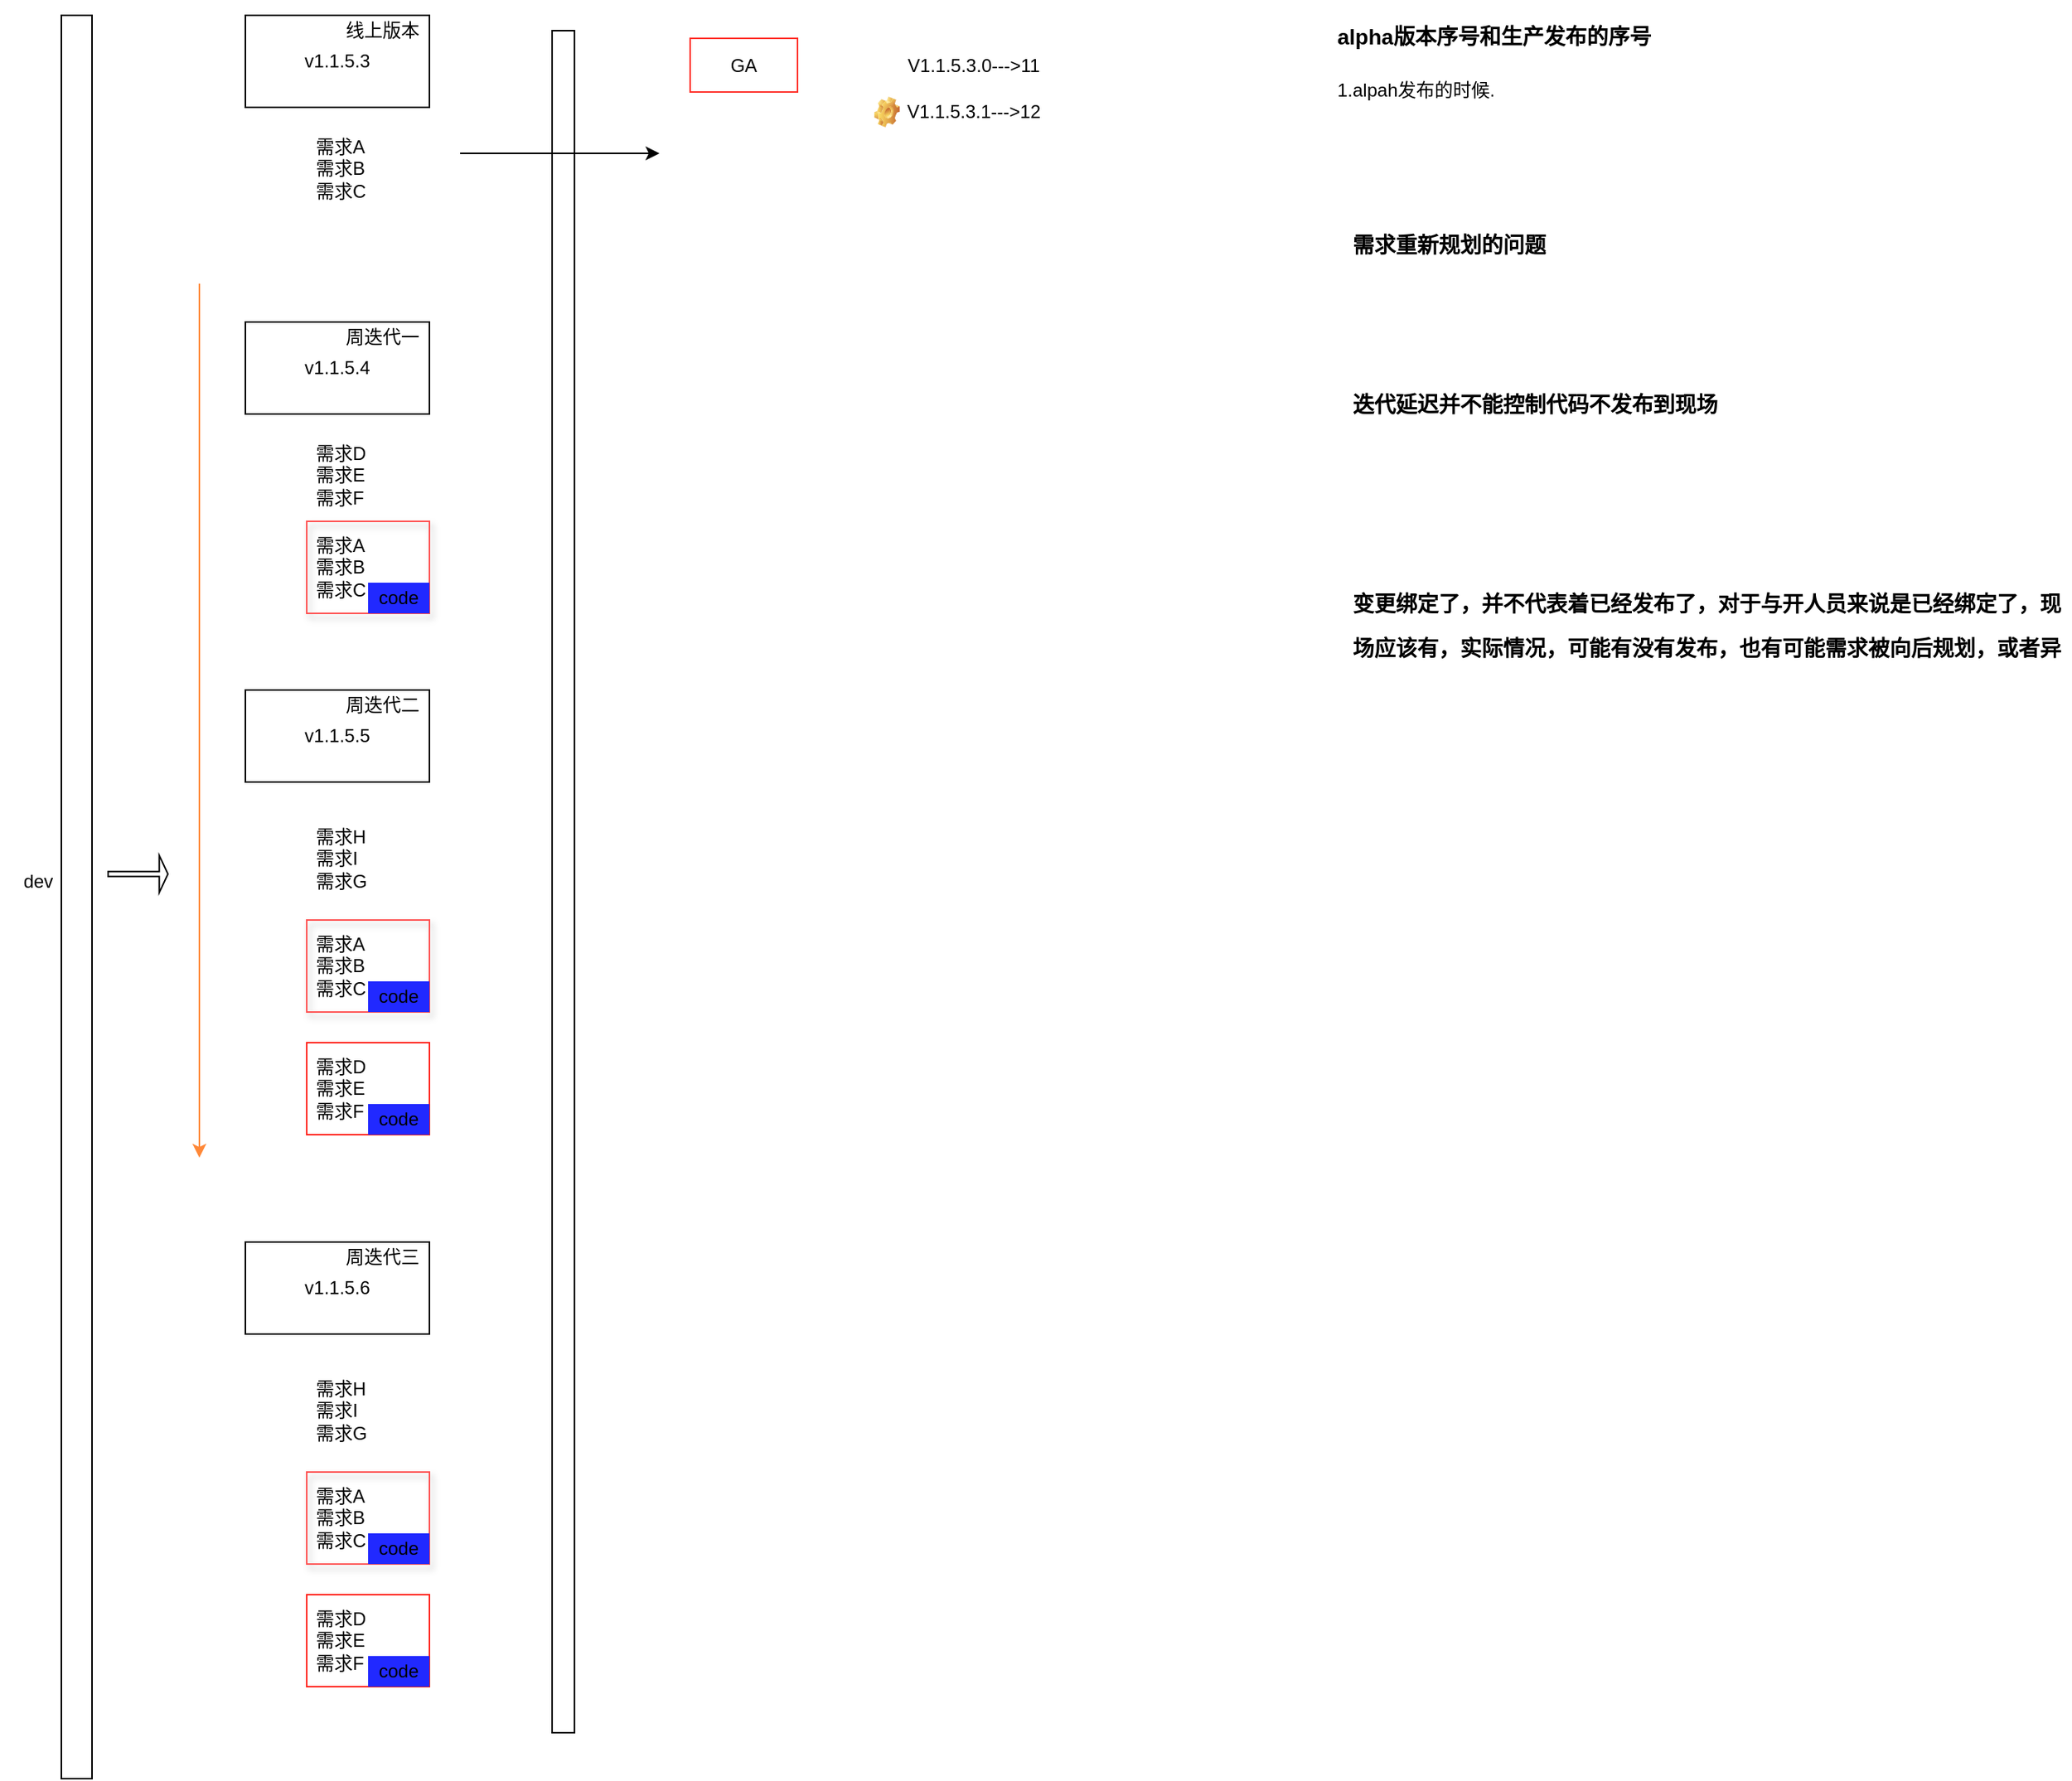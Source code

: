 <mxfile version="25.0.3">
  <diagram name="第 1 页" id="zGUjybOHjXsECZjbAu67">
    <mxGraphModel dx="1960" dy="975" grid="1" gridSize="10" guides="1" tooltips="1" connect="1" arrows="1" fold="1" page="1" pageScale="1" pageWidth="827" pageHeight="1169" math="0" shadow="0">
      <root>
        <mxCell id="0" />
        <mxCell id="1" parent="0" />
        <mxCell id="fipRC0NaJgUNX1WB6Vy9-1" value="" style="rounded=0;whiteSpace=wrap;html=1;" vertex="1" parent="1">
          <mxGeometry x="40" y="30" width="20" height="1150" as="geometry" />
        </mxCell>
        <mxCell id="fipRC0NaJgUNX1WB6Vy9-2" value="dev" style="text;html=1;align=center;verticalAlign=middle;whiteSpace=wrap;rounded=0;" vertex="1" parent="1">
          <mxGeometry y="580" width="50" height="30" as="geometry" />
        </mxCell>
        <mxCell id="fipRC0NaJgUNX1WB6Vy9-3" value="" style="shape=flexArrow;endArrow=classic;html=1;rounded=0;width=3.333;endSize=1.558;" edge="1" parent="1">
          <mxGeometry width="50" height="50" relative="1" as="geometry">
            <mxPoint x="70" y="590" as="sourcePoint" />
            <mxPoint x="110" y="590" as="targetPoint" />
          </mxGeometry>
        </mxCell>
        <mxCell id="fipRC0NaJgUNX1WB6Vy9-4" value="v1.1.5.3" style="rounded=0;whiteSpace=wrap;html=1;" vertex="1" parent="1">
          <mxGeometry x="160" y="30" width="120" height="60" as="geometry" />
        </mxCell>
        <mxCell id="fipRC0NaJgUNX1WB6Vy9-5" value="v1.1.5.4" style="rounded=0;whiteSpace=wrap;html=1;" vertex="1" parent="1">
          <mxGeometry x="160" y="230" width="120" height="60" as="geometry" />
        </mxCell>
        <mxCell id="fipRC0NaJgUNX1WB6Vy9-6" value="v1.1.5.5" style="rounded=0;whiteSpace=wrap;html=1;" vertex="1" parent="1">
          <mxGeometry x="160" y="470" width="120" height="60" as="geometry" />
        </mxCell>
        <mxCell id="fipRC0NaJgUNX1WB6Vy9-8" value="线上版本" style="text;html=1;align=center;verticalAlign=middle;whiteSpace=wrap;rounded=0;" vertex="1" parent="1">
          <mxGeometry x="219" y="30" width="61" height="20" as="geometry" />
        </mxCell>
        <mxCell id="fipRC0NaJgUNX1WB6Vy9-9" value="周迭代一" style="text;html=1;align=center;verticalAlign=middle;whiteSpace=wrap;rounded=0;" vertex="1" parent="1">
          <mxGeometry x="219" y="230" width="61" height="20" as="geometry" />
        </mxCell>
        <mxCell id="fipRC0NaJgUNX1WB6Vy9-10" value="周迭代二" style="text;html=1;align=center;verticalAlign=middle;whiteSpace=wrap;rounded=0;" vertex="1" parent="1">
          <mxGeometry x="219" y="470" width="61" height="20" as="geometry" />
        </mxCell>
        <mxCell id="fipRC0NaJgUNX1WB6Vy9-11" value="" style="rounded=0;whiteSpace=wrap;html=1;" vertex="1" parent="1">
          <mxGeometry x="360" y="40" width="14.58" height="1110" as="geometry" />
        </mxCell>
        <mxCell id="fipRC0NaJgUNX1WB6Vy9-13" value="需求A&lt;div&gt;需求B&lt;/div&gt;&lt;div&gt;需求C&lt;/div&gt;" style="text;strokeColor=none;fillColor=none;align=left;verticalAlign=middle;spacingLeft=4;spacingRight=4;overflow=hidden;points=[[0,0.5],[1,0.5]];portConstraint=eastwest;rotatable=0;whiteSpace=wrap;html=1;" vertex="1" parent="1">
          <mxGeometry x="200" y="100" width="80" height="60" as="geometry" />
        </mxCell>
        <mxCell id="fipRC0NaJgUNX1WB6Vy9-14" value="" style="endArrow=classic;html=1;rounded=0;" edge="1" parent="1">
          <mxGeometry width="50" height="50" relative="1" as="geometry">
            <mxPoint x="300" y="120" as="sourcePoint" />
            <mxPoint x="430" y="120" as="targetPoint" />
          </mxGeometry>
        </mxCell>
        <mxCell id="fipRC0NaJgUNX1WB6Vy9-16" value="GA" style="text;html=1;align=center;verticalAlign=middle;whiteSpace=wrap;rounded=0;shadow=0;strokeColor=#FF322B;" vertex="1" parent="1">
          <mxGeometry x="450" y="45" width="70" height="35" as="geometry" />
        </mxCell>
        <mxCell id="fipRC0NaJgUNX1WB6Vy9-19" value="V1.1.5.3.0---&amp;gt;11" style="text;html=1;align=center;verticalAlign=middle;whiteSpace=wrap;rounded=0;" vertex="1" parent="1">
          <mxGeometry x="540" y="48" width="190" height="30" as="geometry" />
        </mxCell>
        <mxCell id="fipRC0NaJgUNX1WB6Vy9-20" value="需求D&lt;div&gt;需求E&lt;/div&gt;&lt;div&gt;需求F&lt;/div&gt;" style="text;strokeColor=none;fillColor=none;align=left;verticalAlign=middle;spacingLeft=4;spacingRight=4;overflow=hidden;points=[[0,0.5],[1,0.5]];portConstraint=eastwest;rotatable=0;whiteSpace=wrap;html=1;" vertex="1" parent="1">
          <mxGeometry x="200" y="300" width="80" height="60" as="geometry" />
        </mxCell>
        <mxCell id="fipRC0NaJgUNX1WB6Vy9-21" value="需求H&lt;br&gt;&lt;div&gt;需求I&lt;/div&gt;&lt;div&gt;&lt;span style=&quot;background-color: initial;&quot;&gt;需求G&lt;/span&gt;&lt;/div&gt;" style="text;strokeColor=none;fillColor=none;align=left;verticalAlign=middle;spacingLeft=4;spacingRight=4;overflow=hidden;points=[[0,0.5],[1,0.5]];portConstraint=eastwest;rotatable=0;whiteSpace=wrap;html=1;" vertex="1" parent="1">
          <mxGeometry x="200" y="550" width="80" height="60" as="geometry" />
        </mxCell>
        <mxCell id="fipRC0NaJgUNX1WB6Vy9-22" value="需求A&lt;div&gt;需求B&lt;/div&gt;&lt;div&gt;需求C&lt;/div&gt;" style="text;strokeColor=#FF5252;fillColor=none;align=left;verticalAlign=middle;spacingLeft=4;spacingRight=4;overflow=hidden;points=[[0,0.5],[1,0.5]];portConstraint=eastwest;rotatable=0;whiteSpace=wrap;html=1;shadow=1;" vertex="1" parent="1">
          <mxGeometry x="200" y="360" width="80" height="60" as="geometry" />
        </mxCell>
        <mxCell id="fipRC0NaJgUNX1WB6Vy9-26" value="" style="endArrow=classic;html=1;rounded=0;fillColor=#FF4530;strokeColor=#FF8838;" edge="1" parent="1">
          <mxGeometry width="50" height="50" relative="1" as="geometry">
            <mxPoint x="130" y="205" as="sourcePoint" />
            <mxPoint x="130" y="775" as="targetPoint" />
          </mxGeometry>
        </mxCell>
        <mxCell id="fipRC0NaJgUNX1WB6Vy9-27" value="需求A&lt;div&gt;需求B&lt;/div&gt;&lt;div&gt;需求C&lt;/div&gt;" style="text;strokeColor=#FF5252;fillColor=none;align=left;verticalAlign=middle;spacingLeft=4;spacingRight=4;overflow=hidden;points=[[0,0.5],[1,0.5]];portConstraint=eastwest;rotatable=0;whiteSpace=wrap;html=1;shadow=1;" vertex="1" parent="1">
          <mxGeometry x="200" y="620" width="80" height="60" as="geometry" />
        </mxCell>
        <mxCell id="fipRC0NaJgUNX1WB6Vy9-28" value="需求D&lt;div&gt;需求E&lt;/div&gt;&lt;div&gt;需求F&lt;/div&gt;" style="text;strokeColor=#FF261F;fillColor=none;align=left;verticalAlign=middle;spacingLeft=4;spacingRight=4;overflow=hidden;points=[[0,0.5],[1,0.5]];portConstraint=eastwest;rotatable=0;whiteSpace=wrap;html=1;" vertex="1" parent="1">
          <mxGeometry x="200" y="700" width="80" height="60" as="geometry" />
        </mxCell>
        <mxCell id="fipRC0NaJgUNX1WB6Vy9-29" value="code" style="text;html=1;align=center;verticalAlign=middle;whiteSpace=wrap;rounded=0;fillColor=#2129FF;color=#000;" vertex="1" parent="1">
          <mxGeometry x="240" y="400" width="40" height="20" as="geometry" />
        </mxCell>
        <mxCell id="fipRC0NaJgUNX1WB6Vy9-30" value="code" style="text;html=1;align=center;verticalAlign=middle;whiteSpace=wrap;rounded=0;fillColor=#2129FF;color=#000;" vertex="1" parent="1">
          <mxGeometry x="240" y="660" width="40" height="20" as="geometry" />
        </mxCell>
        <mxCell id="fipRC0NaJgUNX1WB6Vy9-31" value="code" style="text;html=1;align=center;verticalAlign=middle;whiteSpace=wrap;rounded=0;fillColor=#2129FF;color=#000;" vertex="1" parent="1">
          <mxGeometry x="240" y="740" width="40" height="20" as="geometry" />
        </mxCell>
        <mxCell id="fipRC0NaJgUNX1WB6Vy9-32" value="V1.1.5.3.1---&amp;gt;12" style="text;html=1;align=center;verticalAlign=middle;whiteSpace=wrap;rounded=0;" vertex="1" parent="1">
          <mxGeometry x="540" y="78" width="190" height="30" as="geometry" />
        </mxCell>
        <mxCell id="fipRC0NaJgUNX1WB6Vy9-33" value="" style="shape=image;html=1;verticalLabelPosition=bottom;verticalAlign=top;imageAspect=0;image=img/clipart/Gear_128x128.png" vertex="1" parent="1">
          <mxGeometry x="570" y="83" width="16.67" height="20" as="geometry" />
        </mxCell>
        <mxCell id="fipRC0NaJgUNX1WB6Vy9-34" value="&lt;h1 style=&quot;margin-top: 0px;&quot;&gt;&lt;span style=&quot;font-size: 14px;&quot;&gt;alpha版本序号和生产发布的序号&lt;/span&gt;&lt;/h1&gt;&lt;p&gt;1.alpah发布的时候.&lt;/p&gt;" style="text;html=1;whiteSpace=wrap;overflow=hidden;rounded=0;" vertex="1" parent="1">
          <mxGeometry x="870" y="20" width="320" height="120" as="geometry" />
        </mxCell>
        <mxCell id="fipRC0NaJgUNX1WB6Vy9-42" value="v1.1.5.6" style="rounded=0;whiteSpace=wrap;html=1;" vertex="1" parent="1">
          <mxGeometry x="160" y="830" width="120" height="60" as="geometry" />
        </mxCell>
        <mxCell id="fipRC0NaJgUNX1WB6Vy9-43" value="周迭代三" style="text;html=1;align=center;verticalAlign=middle;whiteSpace=wrap;rounded=0;" vertex="1" parent="1">
          <mxGeometry x="219" y="830" width="61" height="20" as="geometry" />
        </mxCell>
        <mxCell id="fipRC0NaJgUNX1WB6Vy9-44" value="需求H&lt;br&gt;&lt;div&gt;需求I&lt;/div&gt;&lt;div&gt;&lt;span style=&quot;background-color: initial;&quot;&gt;需求G&lt;/span&gt;&lt;/div&gt;" style="text;strokeColor=none;fillColor=none;align=left;verticalAlign=middle;spacingLeft=4;spacingRight=4;overflow=hidden;points=[[0,0.5],[1,0.5]];portConstraint=eastwest;rotatable=0;whiteSpace=wrap;html=1;" vertex="1" parent="1">
          <mxGeometry x="200" y="910" width="80" height="60" as="geometry" />
        </mxCell>
        <mxCell id="fipRC0NaJgUNX1WB6Vy9-45" value="需求A&lt;div&gt;需求B&lt;/div&gt;&lt;div&gt;需求C&lt;/div&gt;" style="text;strokeColor=#FF5252;fillColor=none;align=left;verticalAlign=middle;spacingLeft=4;spacingRight=4;overflow=hidden;points=[[0,0.5],[1,0.5]];portConstraint=eastwest;rotatable=0;whiteSpace=wrap;html=1;shadow=1;" vertex="1" parent="1">
          <mxGeometry x="200" y="980" width="80" height="60" as="geometry" />
        </mxCell>
        <mxCell id="fipRC0NaJgUNX1WB6Vy9-46" value="需求D&lt;div&gt;需求E&lt;/div&gt;&lt;div&gt;需求F&lt;/div&gt;" style="text;strokeColor=#FF261F;fillColor=none;align=left;verticalAlign=middle;spacingLeft=4;spacingRight=4;overflow=hidden;points=[[0,0.5],[1,0.5]];portConstraint=eastwest;rotatable=0;whiteSpace=wrap;html=1;" vertex="1" parent="1">
          <mxGeometry x="200" y="1060" width="80" height="60" as="geometry" />
        </mxCell>
        <mxCell id="fipRC0NaJgUNX1WB6Vy9-47" value="code" style="text;html=1;align=center;verticalAlign=middle;whiteSpace=wrap;rounded=0;fillColor=#2129FF;color=#000;" vertex="1" parent="1">
          <mxGeometry x="240" y="1020" width="40" height="20" as="geometry" />
        </mxCell>
        <mxCell id="fipRC0NaJgUNX1WB6Vy9-48" value="code" style="text;html=1;align=center;verticalAlign=middle;whiteSpace=wrap;rounded=0;fillColor=#2129FF;color=#000;" vertex="1" parent="1">
          <mxGeometry x="240" y="1100" width="40" height="20" as="geometry" />
        </mxCell>
        <mxCell id="fipRC0NaJgUNX1WB6Vy9-51" value="&lt;h1 style=&quot;margin-top: 0px;&quot;&gt;&lt;span style=&quot;font-size: 14px;&quot;&gt;需求重新规划的问题&lt;/span&gt;&lt;/h1&gt;" style="text;html=1;whiteSpace=wrap;overflow=hidden;rounded=0;" vertex="1" parent="1">
          <mxGeometry x="880" y="156" width="320" height="60" as="geometry" />
        </mxCell>
        <mxCell id="fipRC0NaJgUNX1WB6Vy9-53" value="&lt;h1 style=&quot;margin-top: 0px;&quot;&gt;&lt;span style=&quot;font-size: 14px;&quot;&gt;迭代延迟并不能控制代码不发布到现场&lt;/span&gt;&lt;/h1&gt;" style="text;html=1;whiteSpace=wrap;overflow=hidden;rounded=0;" vertex="1" parent="1">
          <mxGeometry x="880" y="260" width="320" height="60" as="geometry" />
        </mxCell>
        <mxCell id="fipRC0NaJgUNX1WB6Vy9-54" value="&lt;h1 style=&quot;margin-top: 0px;&quot;&gt;&lt;span style=&quot;font-size: 14px;&quot;&gt;变更绑定了，并不代表着已经发布了，对于与开人员来说是已经绑定了，现场应该有，实际情况，可能有没有发布，也有可能需求被向后规划，或者异常的向前规划&lt;/span&gt;&lt;/h1&gt;" style="text;html=1;whiteSpace=wrap;overflow=hidden;rounded=0;" vertex="1" parent="1">
          <mxGeometry x="880" y="390" width="470" height="60" as="geometry" />
        </mxCell>
      </root>
    </mxGraphModel>
  </diagram>
</mxfile>
